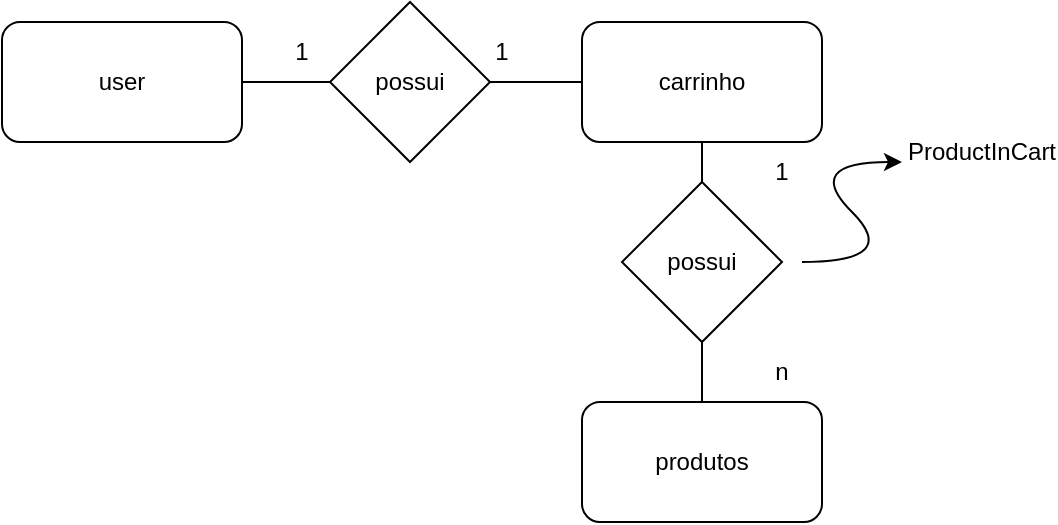 <mxfile version="24.2.7" type="github">
  <diagram name="Página-1" id="Y6LA2qtBjT1_gCVzoC9d">
    <mxGraphModel dx="733" dy="397" grid="1" gridSize="10" guides="1" tooltips="1" connect="1" arrows="1" fold="1" page="1" pageScale="1" pageWidth="827" pageHeight="1169" math="0" shadow="0">
      <root>
        <mxCell id="0" />
        <mxCell id="1" parent="0" />
        <mxCell id="UiYkr7qpv9_1AyH926lY-4" value="" style="edgeStyle=orthogonalEdgeStyle;rounded=0;orthogonalLoop=1;jettySize=auto;html=1;endArrow=none;endFill=0;" edge="1" parent="1" source="UiYkr7qpv9_1AyH926lY-1" target="UiYkr7qpv9_1AyH926lY-3">
          <mxGeometry relative="1" as="geometry" />
        </mxCell>
        <mxCell id="UiYkr7qpv9_1AyH926lY-1" value="user" style="rounded=1;whiteSpace=wrap;html=1;" vertex="1" parent="1">
          <mxGeometry x="210" y="230" width="120" height="60" as="geometry" />
        </mxCell>
        <mxCell id="UiYkr7qpv9_1AyH926lY-10" value="" style="edgeStyle=orthogonalEdgeStyle;rounded=0;orthogonalLoop=1;jettySize=auto;html=1;endArrow=none;endFill=0;" edge="1" parent="1" source="UiYkr7qpv9_1AyH926lY-2" target="UiYkr7qpv9_1AyH926lY-9">
          <mxGeometry relative="1" as="geometry" />
        </mxCell>
        <mxCell id="UiYkr7qpv9_1AyH926lY-2" value="carrinho" style="rounded=1;whiteSpace=wrap;html=1;" vertex="1" parent="1">
          <mxGeometry x="500" y="230" width="120" height="60" as="geometry" />
        </mxCell>
        <mxCell id="UiYkr7qpv9_1AyH926lY-5" value="" style="edgeStyle=orthogonalEdgeStyle;rounded=0;orthogonalLoop=1;jettySize=auto;html=1;endArrow=none;endFill=0;" edge="1" parent="1" source="UiYkr7qpv9_1AyH926lY-3" target="UiYkr7qpv9_1AyH926lY-2">
          <mxGeometry relative="1" as="geometry" />
        </mxCell>
        <mxCell id="UiYkr7qpv9_1AyH926lY-3" value="possui" style="rhombus;whiteSpace=wrap;html=1;" vertex="1" parent="1">
          <mxGeometry x="374" y="220" width="80" height="80" as="geometry" />
        </mxCell>
        <mxCell id="UiYkr7qpv9_1AyH926lY-6" value="1" style="text;strokeColor=none;align=center;fillColor=none;html=1;verticalAlign=middle;whiteSpace=wrap;rounded=0;" vertex="1" parent="1">
          <mxGeometry x="330" y="230" width="60" height="30" as="geometry" />
        </mxCell>
        <mxCell id="UiYkr7qpv9_1AyH926lY-8" value="1" style="text;strokeColor=none;align=center;fillColor=none;html=1;verticalAlign=middle;whiteSpace=wrap;rounded=0;" vertex="1" parent="1">
          <mxGeometry x="430" y="230" width="60" height="30" as="geometry" />
        </mxCell>
        <mxCell id="UiYkr7qpv9_1AyH926lY-9" value="possui" style="rhombus;whiteSpace=wrap;html=1;" vertex="1" parent="1">
          <mxGeometry x="520" y="310" width="80" height="80" as="geometry" />
        </mxCell>
        <mxCell id="UiYkr7qpv9_1AyH926lY-12" value="" style="edgeStyle=orthogonalEdgeStyle;rounded=0;orthogonalLoop=1;jettySize=auto;html=1;endArrow=none;endFill=0;" edge="1" parent="1" source="UiYkr7qpv9_1AyH926lY-11" target="UiYkr7qpv9_1AyH926lY-9">
          <mxGeometry relative="1" as="geometry" />
        </mxCell>
        <mxCell id="UiYkr7qpv9_1AyH926lY-11" value="produtos" style="rounded=1;whiteSpace=wrap;html=1;" vertex="1" parent="1">
          <mxGeometry x="500" y="420" width="120" height="60" as="geometry" />
        </mxCell>
        <mxCell id="UiYkr7qpv9_1AyH926lY-13" value="1" style="text;strokeColor=none;align=center;fillColor=none;html=1;verticalAlign=middle;whiteSpace=wrap;rounded=0;" vertex="1" parent="1">
          <mxGeometry x="570" y="290" width="60" height="30" as="geometry" />
        </mxCell>
        <mxCell id="UiYkr7qpv9_1AyH926lY-14" value="n" style="text;strokeColor=none;align=center;fillColor=none;html=1;verticalAlign=middle;whiteSpace=wrap;rounded=0;" vertex="1" parent="1">
          <mxGeometry x="570" y="390" width="60" height="30" as="geometry" />
        </mxCell>
        <mxCell id="UiYkr7qpv9_1AyH926lY-17" value="" style="curved=1;endArrow=classic;html=1;rounded=0;" edge="1" parent="1">
          <mxGeometry width="50" height="50" relative="1" as="geometry">
            <mxPoint x="610" y="350" as="sourcePoint" />
            <mxPoint x="660" y="300" as="targetPoint" />
            <Array as="points">
              <mxPoint x="660" y="350" />
              <mxPoint x="610" y="300" />
            </Array>
          </mxGeometry>
        </mxCell>
        <mxCell id="UiYkr7qpv9_1AyH926lY-18" value="ProductInCart" style="text;strokeColor=none;align=center;fillColor=none;html=1;verticalAlign=middle;whiteSpace=wrap;rounded=0;" vertex="1" parent="1">
          <mxGeometry x="670" y="280" width="60" height="30" as="geometry" />
        </mxCell>
      </root>
    </mxGraphModel>
  </diagram>
</mxfile>
